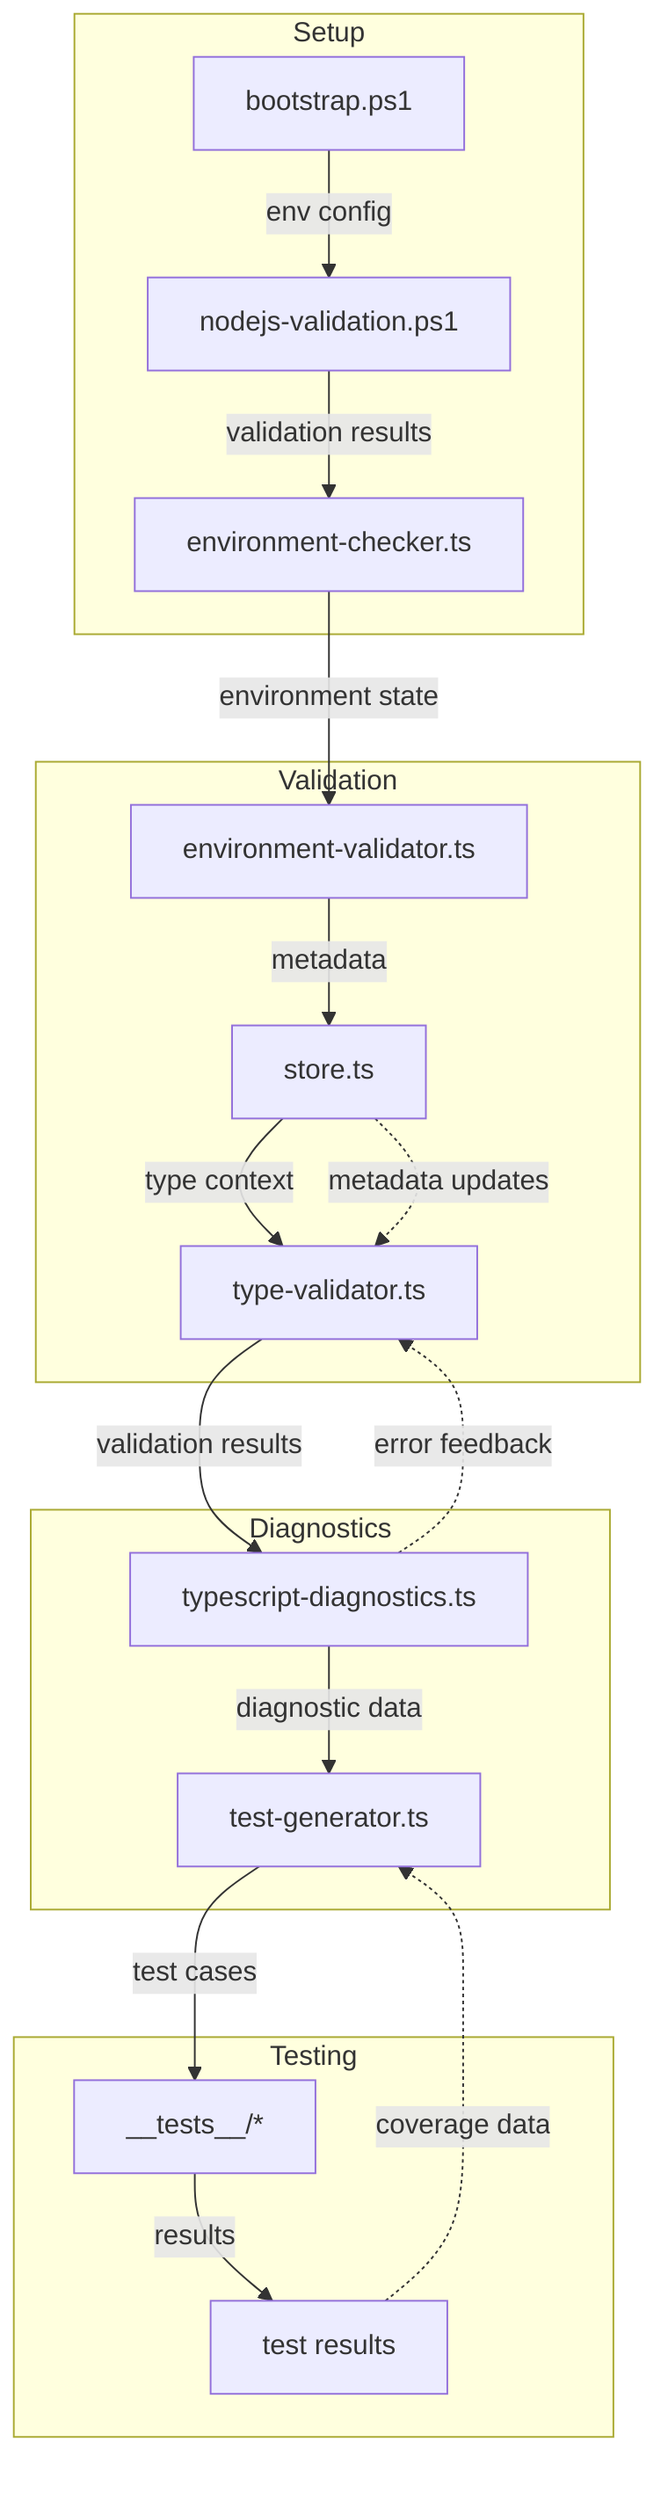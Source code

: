 graph TD
    subgraph Setup
        A[bootstrap.ps1] -->|env config| B[nodejs-validation.ps1]
        B -->|validation results| C[environment-checker.ts]
    end

    subgraph Validation
        C -->|environment state| D[environment-validator.ts]
        D -->|metadata| E[store.ts]
        E -->|type context| F[type-validator.ts]
    end

    subgraph Diagnostics
        F -->|validation results| G[typescript-diagnostics.ts]
        G -->|diagnostic data| H[test-generator.ts]
    end

    subgraph Testing
        H -->|test cases| I[__tests__/*]
        I -->|results| J[test results]
    end

    E -.->|metadata updates| F
    G -.->|error feedback| F
    J -.->|coverage data| H